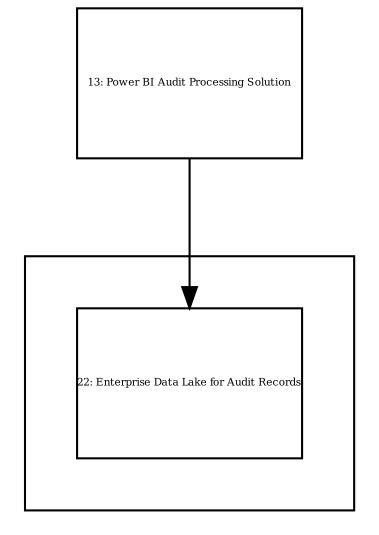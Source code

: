 digraph {
  compound=true
  graph [splines=polyline,rankdir=TB,ranksep=1.0,nodesep=1.0,fontsize=5]
  node [shape=box,fontsize=5]
  edge []

  subgraph cluster_21 {
    margin=25
    22 [width=1.500000,height=1.000000,fixedsize=true,id=22,label="22: Enterprise Data Lake for Audit Records"]
  }
  13 [width=1.500000,height=1.000000,fixedsize=true,id=13,label="13: Power BI Audit Processing Solution"]

  13 -> 22 [id=52]
}